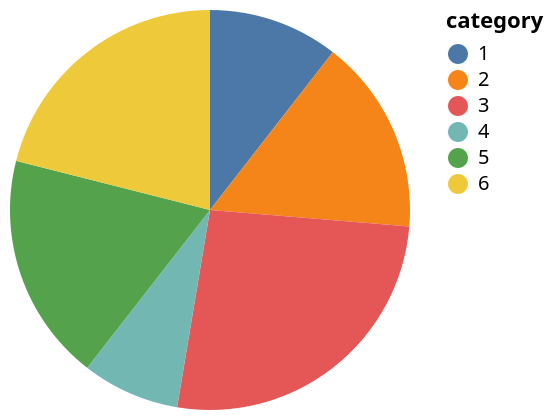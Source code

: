 {
  "$schema": "https://vega.github.io/schema/vega/v5.json",
  "description": "Pie Chart with percentage_tooltip",
  "background": "white",
  "padding": 5,
  "width": 200,
  "height": 200,
  "style": "view",
  "data": [
    {
      "name": "source_0",
      "values": [
        {"category": 1, "value": 4},
        {"category": 2, "value": 6},
        {"category": 3, "value": 10},
        {"category": 4, "value": 3},
        {"category": 5, "value": 7},
        {"category": 6, "value": 8}
      ]
    },
    {
      "name": "data_0",
      "source": "source_0",
      "transform": [
        {
          "type": "stack",
          "groupby": [],
          "field": "value",
          "sort": {"field": ["category"], "order": ["ascending"]},
          "as": ["value_start", "value_end"],
          "offset": "normalize"
        },
        {
          "type": "filter",
          "expr": "isValid(datum[\"value\"]) && isFinite(+datum[\"value\"])"
        }
      ]
    }
  ],
  "marks": [
    {
      "name": "marks",
      "type": "arc",
      "style": ["arc"],
      "from": {"data": "data_0"},
      "encode": {
        "update": {
          "tooltip": {
            "signal": "{\"value\": !isValid(datum[\"value_end\"]-datum[\"value_start\"]) || !isFinite(+datum[\"value_end\"]-datum[\"value_start\"]) ? \"\" + datum[\"value_end\"]-datum[\"value_start\"] : format(datum[\"value_end\"]-datum[\"value_start\"], \".0%\"), \"category\": \"\" + datum[\"category\"]}"
          },
          "fill": {"scale": "color", "field": "category"},
          "description": {
            "signal": "\"value: \" + (!isValid(datum[\"value_end\"]-datum[\"value_start\"]) || !isFinite(+datum[\"value_end\"]-datum[\"value_start\"]) ? \"\" + datum[\"value_end\"]-datum[\"value_start\"] : format(datum[\"value_end\"]-datum[\"value_start\"], \".0%\")) + \"; category: \" + (\"\" + datum[\"category\"])"
          },
          "x": {"signal": "width", "mult": 0.5},
          "y": {"signal": "height", "mult": 0.5},
          "outerRadius": {"signal": "min(width,height)/2"},
          "innerRadius": {"value": 0},
          "startAngle": {"scale": "theta", "field": "value_end"},
          "endAngle": {"scale": "theta", "field": "value_start"}
        }
      }
    }
  ],
  "scales": [
    {
      "name": "theta",
      "type": "linear",
      "domain": [0, 1],
      "range": [0, 6.283185307179586],
      "zero": true
    },
    {
      "name": "color",
      "type": "ordinal",
      "domain": {"data": "data_0", "field": "category", "sort": true},
      "range": "category"
    }
  ],
  "legends": [{"fill": "color", "symbolType": "circle", "title": "category"}]
}
